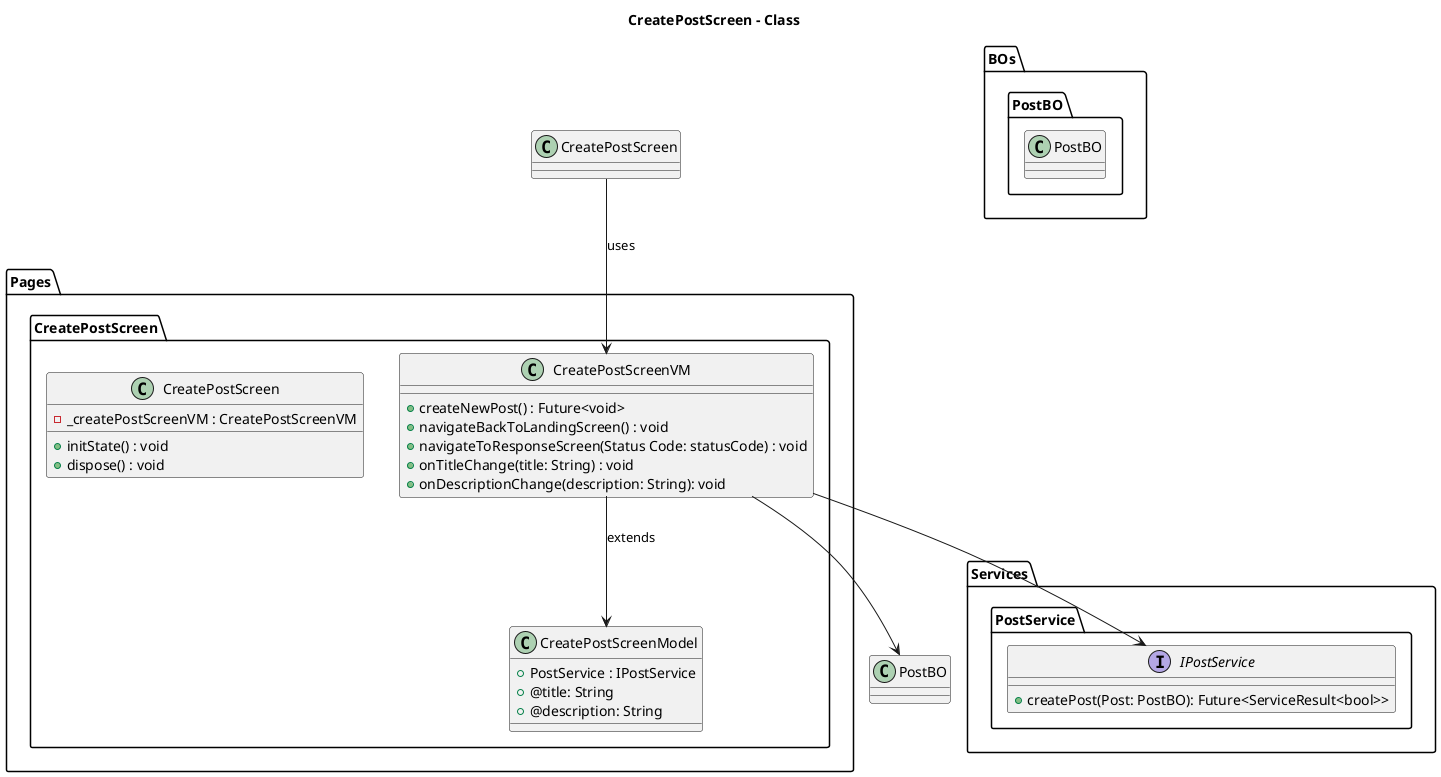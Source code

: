 @startuml CreatePostScreen - Class

title **CreatePostScreen - Class**

package Pages{
    package CreatePostScreen{
        class CreatePostScreenModel{
            + PostService : IPostService
            + @title: String
            + @description: String
        }
        class CreatePostScreenVM{
            + createNewPost() : Future<void>
            + navigateBackToLandingScreen() : void
            + navigateToResponseScreen(Status Code: statusCode) : void
            + onTitleChange(title: String) : void
            + onDescriptionChange(description: String): void
        }
        class CreatePostScreen{
            - _createPostScreenVM : CreatePostScreenVM
            + initState() : void
            + dispose() : void
        }
    }
}

package Services{
    package PostService{
        interface IPostService{
            + createPost(Post: PostBO): Future<ServiceResult<bool>>
        }
    }
}

package BOs{
    package PostBO{
        class PostBO{
        }
    }
}

CreatePostScreenVM --> PostBO 
CreatePostScreenVM --> IPostService 
CreatePostScreenVM --> CreatePostScreenModel : extends
CreatePostScreen --> CreatePostScreenVM : uses
@enduml